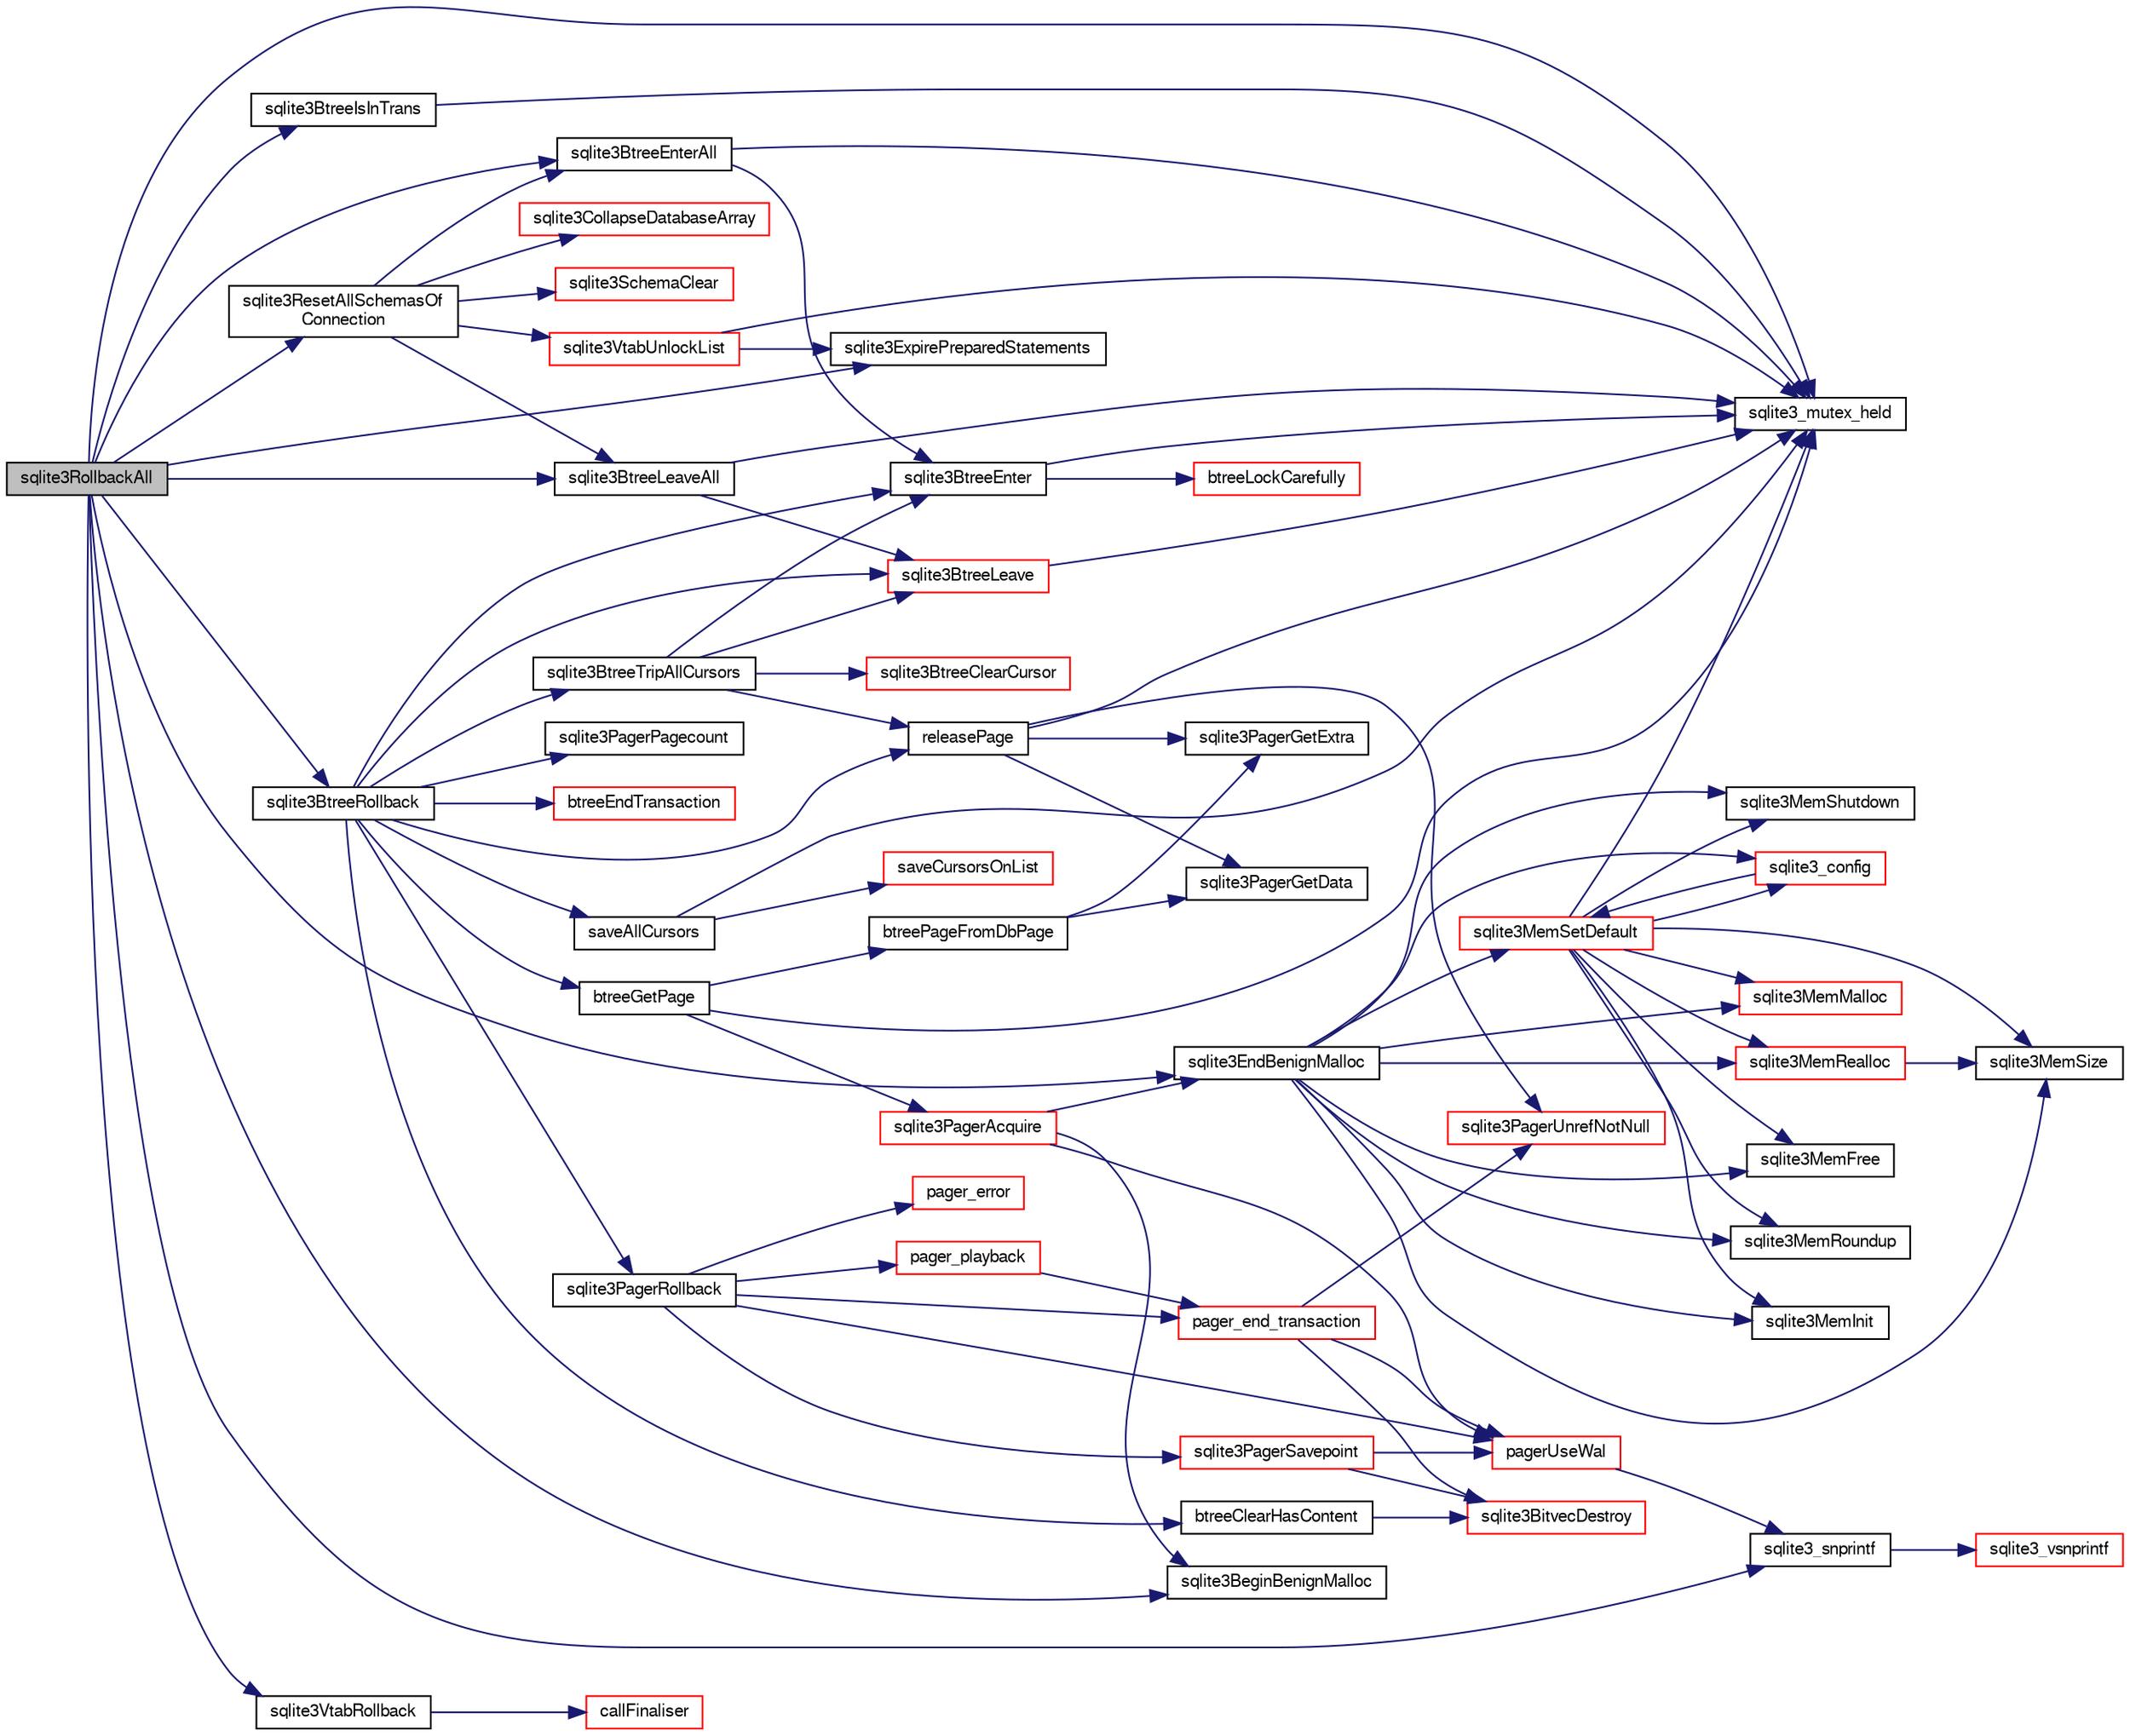 digraph "sqlite3RollbackAll"
{
  edge [fontname="FreeSans",fontsize="10",labelfontname="FreeSans",labelfontsize="10"];
  node [fontname="FreeSans",fontsize="10",shape=record];
  rankdir="LR";
  Node682909 [label="sqlite3RollbackAll",height=0.2,width=0.4,color="black", fillcolor="grey75", style="filled", fontcolor="black"];
  Node682909 -> Node682910 [color="midnightblue",fontsize="10",style="solid",fontname="FreeSans"];
  Node682910 [label="sqlite3_mutex_held",height=0.2,width=0.4,color="black", fillcolor="white", style="filled",URL="$sqlite3_8c.html#acf77da68932b6bc163c5e68547ecc3e7"];
  Node682909 -> Node682911 [color="midnightblue",fontsize="10",style="solid",fontname="FreeSans"];
  Node682911 [label="sqlite3BeginBenignMalloc",height=0.2,width=0.4,color="black", fillcolor="white", style="filled",URL="$sqlite3_8c.html#a3344c0e2b1b6df701a1cb326602fac14"];
  Node682909 -> Node682912 [color="midnightblue",fontsize="10",style="solid",fontname="FreeSans"];
  Node682912 [label="sqlite3BtreeEnterAll",height=0.2,width=0.4,color="black", fillcolor="white", style="filled",URL="$sqlite3_8c.html#a7e8c5e623a61d322d3622c3e6202d735"];
  Node682912 -> Node682910 [color="midnightblue",fontsize="10",style="solid",fontname="FreeSans"];
  Node682912 -> Node682913 [color="midnightblue",fontsize="10",style="solid",fontname="FreeSans"];
  Node682913 [label="sqlite3BtreeEnter",height=0.2,width=0.4,color="black", fillcolor="white", style="filled",URL="$sqlite3_8c.html#afa05d700ca373993fe6b0525b867feff"];
  Node682913 -> Node682910 [color="midnightblue",fontsize="10",style="solid",fontname="FreeSans"];
  Node682913 -> Node682914 [color="midnightblue",fontsize="10",style="solid",fontname="FreeSans"];
  Node682914 [label="btreeLockCarefully",height=0.2,width=0.4,color="red", fillcolor="white", style="filled",URL="$sqlite3_8c.html#a796746b1c1e4d6926960636bd74c79d7"];
  Node682909 -> Node682921 [color="midnightblue",fontsize="10",style="solid",fontname="FreeSans"];
  Node682921 [label="sqlite3BtreeIsInTrans",height=0.2,width=0.4,color="black", fillcolor="white", style="filled",URL="$sqlite3_8c.html#af38624e008e0a0e872a21934b7c75a42"];
  Node682921 -> Node682910 [color="midnightblue",fontsize="10",style="solid",fontname="FreeSans"];
  Node682909 -> Node682922 [color="midnightblue",fontsize="10",style="solid",fontname="FreeSans"];
  Node682922 [label="sqlite3BtreeRollback",height=0.2,width=0.4,color="black", fillcolor="white", style="filled",URL="$sqlite3_8c.html#a317473acdafdd688385c8954f09de186"];
  Node682922 -> Node682913 [color="midnightblue",fontsize="10",style="solid",fontname="FreeSans"];
  Node682922 -> Node682923 [color="midnightblue",fontsize="10",style="solid",fontname="FreeSans"];
  Node682923 [label="saveAllCursors",height=0.2,width=0.4,color="black", fillcolor="white", style="filled",URL="$sqlite3_8c.html#add0c7a5086792caf465148beaadb913d"];
  Node682923 -> Node682910 [color="midnightblue",fontsize="10",style="solid",fontname="FreeSans"];
  Node682923 -> Node682924 [color="midnightblue",fontsize="10",style="solid",fontname="FreeSans"];
  Node682924 [label="saveCursorsOnList",height=0.2,width=0.4,color="red", fillcolor="white", style="filled",URL="$sqlite3_8c.html#a33cb455c167e82c225c04c6628a486e1"];
  Node682922 -> Node683343 [color="midnightblue",fontsize="10",style="solid",fontname="FreeSans"];
  Node683343 [label="sqlite3BtreeTripAllCursors",height=0.2,width=0.4,color="black", fillcolor="white", style="filled",URL="$sqlite3_8c.html#a7e94025b9bd56e9e9ccf148d1a0e1acf"];
  Node683343 -> Node682913 [color="midnightblue",fontsize="10",style="solid",fontname="FreeSans"];
  Node683343 -> Node683344 [color="midnightblue",fontsize="10",style="solid",fontname="FreeSans"];
  Node683344 [label="sqlite3BtreeClearCursor",height=0.2,width=0.4,color="red", fillcolor="white", style="filled",URL="$sqlite3_8c.html#ad53903979a58184b0d15593e6f98d9c5"];
  Node683343 -> Node683340 [color="midnightblue",fontsize="10",style="solid",fontname="FreeSans"];
  Node683340 [label="releasePage",height=0.2,width=0.4,color="black", fillcolor="white", style="filled",URL="$sqlite3_8c.html#a92c6fb14f9bcf117440c35116c26d6c4"];
  Node683340 -> Node683299 [color="midnightblue",fontsize="10",style="solid",fontname="FreeSans"];
  Node683299 [label="sqlite3PagerGetExtra",height=0.2,width=0.4,color="black", fillcolor="white", style="filled",URL="$sqlite3_8c.html#a48e879a6d20f06f27390973ab8d59bd7"];
  Node683340 -> Node683298 [color="midnightblue",fontsize="10",style="solid",fontname="FreeSans"];
  Node683298 [label="sqlite3PagerGetData",height=0.2,width=0.4,color="black", fillcolor="white", style="filled",URL="$sqlite3_8c.html#a9dd340e56fb4b7fad4df339595b8d8a2"];
  Node683340 -> Node682910 [color="midnightblue",fontsize="10",style="solid",fontname="FreeSans"];
  Node683340 -> Node683236 [color="midnightblue",fontsize="10",style="solid",fontname="FreeSans"];
  Node683236 [label="sqlite3PagerUnrefNotNull",height=0.2,width=0.4,color="red", fillcolor="white", style="filled",URL="$sqlite3_8c.html#a4b314f96f09f5c68c94672e420e31ab9"];
  Node683343 -> Node683284 [color="midnightblue",fontsize="10",style="solid",fontname="FreeSans"];
  Node683284 [label="sqlite3BtreeLeave",height=0.2,width=0.4,color="red", fillcolor="white", style="filled",URL="$sqlite3_8c.html#a460e4f89d1aeef4b4d334cfe8165da89"];
  Node683284 -> Node682910 [color="midnightblue",fontsize="10",style="solid",fontname="FreeSans"];
  Node682922 -> Node683243 [color="midnightblue",fontsize="10",style="solid",fontname="FreeSans"];
  Node683243 [label="sqlite3PagerRollback",height=0.2,width=0.4,color="black", fillcolor="white", style="filled",URL="$sqlite3_8c.html#afdd2ecbb97b7a716892ff6bd10c7dfd0"];
  Node683243 -> Node682942 [color="midnightblue",fontsize="10",style="solid",fontname="FreeSans"];
  Node682942 [label="pagerUseWal",height=0.2,width=0.4,color="red", fillcolor="white", style="filled",URL="$sqlite3_8c.html#a31def80bfe1de9284d635ba190a5eb68"];
  Node682942 -> Node682944 [color="midnightblue",fontsize="10",style="solid",fontname="FreeSans"];
  Node682944 [label="sqlite3_snprintf",height=0.2,width=0.4,color="black", fillcolor="white", style="filled",URL="$sqlite3_8c.html#aa2695a752e971577f5784122f2013c40"];
  Node682944 -> Node682945 [color="midnightblue",fontsize="10",style="solid",fontname="FreeSans"];
  Node682945 [label="sqlite3_vsnprintf",height=0.2,width=0.4,color="red", fillcolor="white", style="filled",URL="$sqlite3_8c.html#a0862c03aea71d62847e452aa655add42"];
  Node683243 -> Node683244 [color="midnightblue",fontsize="10",style="solid",fontname="FreeSans"];
  Node683244 [label="sqlite3PagerSavepoint",height=0.2,width=0.4,color="red", fillcolor="white", style="filled",URL="$sqlite3_8c.html#a8b5f1920b6a8b564a47e243868f2c8d4"];
  Node683244 -> Node683224 [color="midnightblue",fontsize="10",style="solid",fontname="FreeSans"];
  Node683224 [label="sqlite3BitvecDestroy",height=0.2,width=0.4,color="red", fillcolor="white", style="filled",URL="$sqlite3_8c.html#ab732400d8022b48df1b7b3ee41be045d"];
  Node683244 -> Node682942 [color="midnightblue",fontsize="10",style="solid",fontname="FreeSans"];
  Node683243 -> Node683309 [color="midnightblue",fontsize="10",style="solid",fontname="FreeSans"];
  Node683309 [label="pager_end_transaction",height=0.2,width=0.4,color="red", fillcolor="white", style="filled",URL="$sqlite3_8c.html#a0814e2cfab386b1e3ba74528870339fe"];
  Node683309 -> Node682942 [color="midnightblue",fontsize="10",style="solid",fontname="FreeSans"];
  Node683309 -> Node683236 [color="midnightblue",fontsize="10",style="solid",fontname="FreeSans"];
  Node683309 -> Node683224 [color="midnightblue",fontsize="10",style="solid",fontname="FreeSans"];
  Node683243 -> Node683325 [color="midnightblue",fontsize="10",style="solid",fontname="FreeSans"];
  Node683325 [label="pager_playback",height=0.2,width=0.4,color="red", fillcolor="white", style="filled",URL="$sqlite3_8c.html#a9d9a750a9fc76eb4b668c8a16b164a65"];
  Node683325 -> Node683309 [color="midnightblue",fontsize="10",style="solid",fontname="FreeSans"];
  Node683243 -> Node683333 [color="midnightblue",fontsize="10",style="solid",fontname="FreeSans"];
  Node683333 [label="pager_error",height=0.2,width=0.4,color="red", fillcolor="white", style="filled",URL="$sqlite3_8c.html#ac15e13c61047b37098e21115614ddd22"];
  Node682922 -> Node683338 [color="midnightblue",fontsize="10",style="solid",fontname="FreeSans"];
  Node683338 [label="btreeGetPage",height=0.2,width=0.4,color="black", fillcolor="white", style="filled",URL="$sqlite3_8c.html#ac59679e30ceb0190614fbd19a7feb6de"];
  Node683338 -> Node682910 [color="midnightblue",fontsize="10",style="solid",fontname="FreeSans"];
  Node683338 -> Node683304 [color="midnightblue",fontsize="10",style="solid",fontname="FreeSans"];
  Node683304 [label="sqlite3PagerAcquire",height=0.2,width=0.4,color="red", fillcolor="white", style="filled",URL="$sqlite3_8c.html#a22a53daafd2bd778cda390312651f994"];
  Node683304 -> Node682942 [color="midnightblue",fontsize="10",style="solid",fontname="FreeSans"];
  Node683304 -> Node682911 [color="midnightblue",fontsize="10",style="solid",fontname="FreeSans"];
  Node683304 -> Node683008 [color="midnightblue",fontsize="10",style="solid",fontname="FreeSans"];
  Node683008 [label="sqlite3EndBenignMalloc",height=0.2,width=0.4,color="black", fillcolor="white", style="filled",URL="$sqlite3_8c.html#a4582127cc64d483dc66c7acf9d8d8fbb"];
  Node683008 -> Node682983 [color="midnightblue",fontsize="10",style="solid",fontname="FreeSans"];
  Node682983 [label="sqlite3MemMalloc",height=0.2,width=0.4,color="red", fillcolor="white", style="filled",URL="$sqlite3_8c.html#a53157f1a669f949332f44ca9f15c0a43"];
  Node683008 -> Node682988 [color="midnightblue",fontsize="10",style="solid",fontname="FreeSans"];
  Node682988 [label="sqlite3MemFree",height=0.2,width=0.4,color="black", fillcolor="white", style="filled",URL="$sqlite3_8c.html#a4198492989c7a427e3d704c06058850a"];
  Node683008 -> Node682989 [color="midnightblue",fontsize="10",style="solid",fontname="FreeSans"];
  Node682989 [label="sqlite3MemRealloc",height=0.2,width=0.4,color="red", fillcolor="white", style="filled",URL="$sqlite3_8c.html#addd043cc5742c3b0cf536763cd4e6948"];
  Node682989 -> Node682990 [color="midnightblue",fontsize="10",style="solid",fontname="FreeSans"];
  Node682990 [label="sqlite3MemSize",height=0.2,width=0.4,color="black", fillcolor="white", style="filled",URL="$sqlite3_8c.html#a564962938d56643e999de431c190f937"];
  Node683008 -> Node682990 [color="midnightblue",fontsize="10",style="solid",fontname="FreeSans"];
  Node683008 -> Node682991 [color="midnightblue",fontsize="10",style="solid",fontname="FreeSans"];
  Node682991 [label="sqlite3MemRoundup",height=0.2,width=0.4,color="black", fillcolor="white", style="filled",URL="$sqlite3_8c.html#ac9d66a2d2d224dfafcf6a49d48436ddc"];
  Node683008 -> Node682992 [color="midnightblue",fontsize="10",style="solid",fontname="FreeSans"];
  Node682992 [label="sqlite3MemInit",height=0.2,width=0.4,color="black", fillcolor="white", style="filled",URL="$sqlite3_8c.html#a1ec61c1becf036ba7fcb571ae51300af"];
  Node683008 -> Node682993 [color="midnightblue",fontsize="10",style="solid",fontname="FreeSans"];
  Node682993 [label="sqlite3MemShutdown",height=0.2,width=0.4,color="black", fillcolor="white", style="filled",URL="$sqlite3_8c.html#a934531b3f7c4743196f453ce6db028dc"];
  Node683008 -> Node682982 [color="midnightblue",fontsize="10",style="solid",fontname="FreeSans"];
  Node682982 [label="sqlite3MemSetDefault",height=0.2,width=0.4,color="red", fillcolor="white", style="filled",URL="$sqlite3_8c.html#a162fbfd727e92c5f8f72625b5ff62549"];
  Node682982 -> Node682983 [color="midnightblue",fontsize="10",style="solid",fontname="FreeSans"];
  Node682982 -> Node682988 [color="midnightblue",fontsize="10",style="solid",fontname="FreeSans"];
  Node682982 -> Node682989 [color="midnightblue",fontsize="10",style="solid",fontname="FreeSans"];
  Node682982 -> Node682990 [color="midnightblue",fontsize="10",style="solid",fontname="FreeSans"];
  Node682982 -> Node682991 [color="midnightblue",fontsize="10",style="solid",fontname="FreeSans"];
  Node682982 -> Node682992 [color="midnightblue",fontsize="10",style="solid",fontname="FreeSans"];
  Node682982 -> Node682993 [color="midnightblue",fontsize="10",style="solid",fontname="FreeSans"];
  Node682982 -> Node682994 [color="midnightblue",fontsize="10",style="solid",fontname="FreeSans"];
  Node682994 [label="sqlite3_config",height=0.2,width=0.4,color="red", fillcolor="white", style="filled",URL="$sqlite3_8c.html#a74ad420b6f26bc06a04ff6ecec8a8c91"];
  Node682994 -> Node682982 [color="midnightblue",fontsize="10",style="solid",fontname="FreeSans"];
  Node682982 -> Node682910 [color="midnightblue",fontsize="10",style="solid",fontname="FreeSans"];
  Node683008 -> Node682994 [color="midnightblue",fontsize="10",style="solid",fontname="FreeSans"];
  Node683338 -> Node683339 [color="midnightblue",fontsize="10",style="solid",fontname="FreeSans"];
  Node683339 [label="btreePageFromDbPage",height=0.2,width=0.4,color="black", fillcolor="white", style="filled",URL="$sqlite3_8c.html#a148c0bf09d4ef14a49e0e7a2c0506c80"];
  Node683339 -> Node683299 [color="midnightblue",fontsize="10",style="solid",fontname="FreeSans"];
  Node683339 -> Node683298 [color="midnightblue",fontsize="10",style="solid",fontname="FreeSans"];
  Node682922 -> Node683345 [color="midnightblue",fontsize="10",style="solid",fontname="FreeSans"];
  Node683345 [label="sqlite3PagerPagecount",height=0.2,width=0.4,color="black", fillcolor="white", style="filled",URL="$sqlite3_8c.html#ae82aaf561ce61faa15d4e228c45c3311"];
  Node682922 -> Node683340 [color="midnightblue",fontsize="10",style="solid",fontname="FreeSans"];
  Node682922 -> Node683346 [color="midnightblue",fontsize="10",style="solid",fontname="FreeSans"];
  Node683346 [label="btreeClearHasContent",height=0.2,width=0.4,color="black", fillcolor="white", style="filled",URL="$sqlite3_8c.html#ad76ff2727e128c649f8017fdc570bd06"];
  Node683346 -> Node683224 [color="midnightblue",fontsize="10",style="solid",fontname="FreeSans"];
  Node682922 -> Node683347 [color="midnightblue",fontsize="10",style="solid",fontname="FreeSans"];
  Node683347 [label="btreeEndTransaction",height=0.2,width=0.4,color="red", fillcolor="white", style="filled",URL="$sqlite3_8c.html#a7dd8138404b55de8be9623636f25488b"];
  Node682922 -> Node683284 [color="midnightblue",fontsize="10",style="solid",fontname="FreeSans"];
  Node682909 -> Node683352 [color="midnightblue",fontsize="10",style="solid",fontname="FreeSans"];
  Node683352 [label="sqlite3VtabRollback",height=0.2,width=0.4,color="black", fillcolor="white", style="filled",URL="$sqlite3_8c.html#a8584200fbaad7da0253df51fb453c5dc"];
  Node683352 -> Node683353 [color="midnightblue",fontsize="10",style="solid",fontname="FreeSans"];
  Node683353 [label="callFinaliser",height=0.2,width=0.4,color="red", fillcolor="white", style="filled",URL="$sqlite3_8c.html#a22316908cc65af3d391ba12ab103edb9"];
  Node682909 -> Node683008 [color="midnightblue",fontsize="10",style="solid",fontname="FreeSans"];
  Node682909 -> Node683355 [color="midnightblue",fontsize="10",style="solid",fontname="FreeSans"];
  Node683355 [label="sqlite3ExpirePreparedStatements",height=0.2,width=0.4,color="black", fillcolor="white", style="filled",URL="$sqlite3_8c.html#af8baf566e769881b3d0bbdb0d2b4cdfe"];
  Node682909 -> Node683356 [color="midnightblue",fontsize="10",style="solid",fontname="FreeSans"];
  Node683356 [label="sqlite3ResetAllSchemasOf\lConnection",height=0.2,width=0.4,color="black", fillcolor="white", style="filled",URL="$sqlite3_8c.html#a2fc0d7e9d7e688a2a81ea4775dd12e33"];
  Node683356 -> Node682912 [color="midnightblue",fontsize="10",style="solid",fontname="FreeSans"];
  Node683356 -> Node683357 [color="midnightblue",fontsize="10",style="solid",fontname="FreeSans"];
  Node683357 [label="sqlite3SchemaClear",height=0.2,width=0.4,color="red", fillcolor="white", style="filled",URL="$sqlite3_8c.html#a927c603430267e42c56ab38ca221322a"];
  Node683356 -> Node683391 [color="midnightblue",fontsize="10",style="solid",fontname="FreeSans"];
  Node683391 [label="sqlite3VtabUnlockList",height=0.2,width=0.4,color="red", fillcolor="white", style="filled",URL="$sqlite3_8c.html#a266b6e5487ec403a27fc6c6f852ff249"];
  Node683391 -> Node682910 [color="midnightblue",fontsize="10",style="solid",fontname="FreeSans"];
  Node683391 -> Node683355 [color="midnightblue",fontsize="10",style="solid",fontname="FreeSans"];
  Node683356 -> Node683588 [color="midnightblue",fontsize="10",style="solid",fontname="FreeSans"];
  Node683588 [label="sqlite3BtreeLeaveAll",height=0.2,width=0.4,color="black", fillcolor="white", style="filled",URL="$sqlite3_8c.html#a282e5f429eee8e0aebc7d18068ebccd2"];
  Node683588 -> Node682910 [color="midnightblue",fontsize="10",style="solid",fontname="FreeSans"];
  Node683588 -> Node683284 [color="midnightblue",fontsize="10",style="solid",fontname="FreeSans"];
  Node683356 -> Node683585 [color="midnightblue",fontsize="10",style="solid",fontname="FreeSans"];
  Node683585 [label="sqlite3CollapseDatabaseArray",height=0.2,width=0.4,color="red", fillcolor="white", style="filled",URL="$sqlite3_8c.html#aaa27b662e527cf1432dad05c49a389ce"];
  Node682909 -> Node683588 [color="midnightblue",fontsize="10",style="solid",fontname="FreeSans"];
  Node682909 -> Node682944 [color="midnightblue",fontsize="10",style="solid",fontname="FreeSans"];
}

